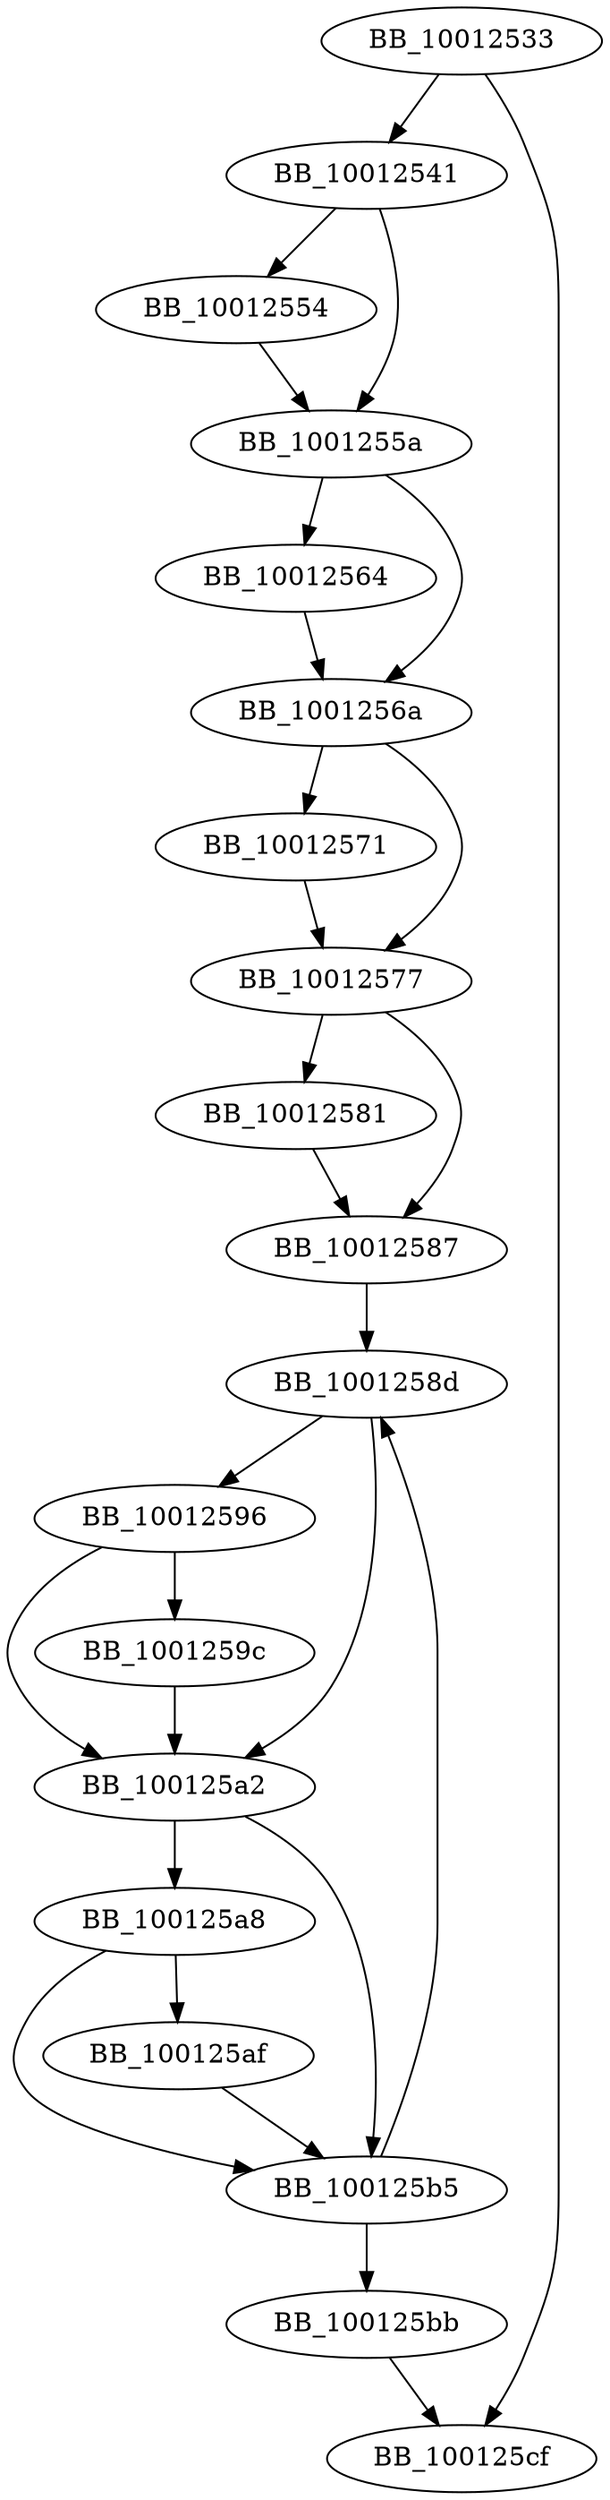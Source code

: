 DiGraph ___removelocaleref{
BB_10012533->BB_10012541
BB_10012533->BB_100125cf
BB_10012541->BB_10012554
BB_10012541->BB_1001255a
BB_10012554->BB_1001255a
BB_1001255a->BB_10012564
BB_1001255a->BB_1001256a
BB_10012564->BB_1001256a
BB_1001256a->BB_10012571
BB_1001256a->BB_10012577
BB_10012571->BB_10012577
BB_10012577->BB_10012581
BB_10012577->BB_10012587
BB_10012581->BB_10012587
BB_10012587->BB_1001258d
BB_1001258d->BB_10012596
BB_1001258d->BB_100125a2
BB_10012596->BB_1001259c
BB_10012596->BB_100125a2
BB_1001259c->BB_100125a2
BB_100125a2->BB_100125a8
BB_100125a2->BB_100125b5
BB_100125a8->BB_100125af
BB_100125a8->BB_100125b5
BB_100125af->BB_100125b5
BB_100125b5->BB_1001258d
BB_100125b5->BB_100125bb
BB_100125bb->BB_100125cf
}
